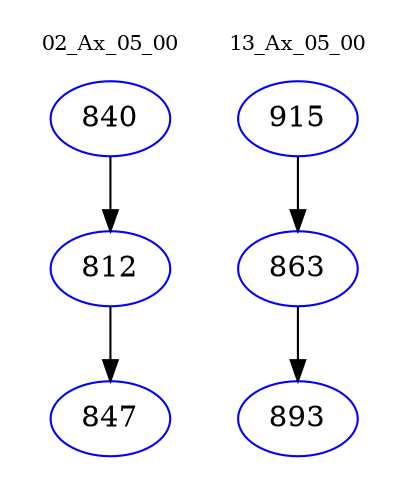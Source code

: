 digraph{
subgraph cluster_0 {
color = white
label = "02_Ax_05_00";
fontsize=10;
T0_840 [label="840", color="blue"]
T0_840 -> T0_812 [color="black"]
T0_812 [label="812", color="blue"]
T0_812 -> T0_847 [color="black"]
T0_847 [label="847", color="blue"]
}
subgraph cluster_1 {
color = white
label = "13_Ax_05_00";
fontsize=10;
T1_915 [label="915", color="blue"]
T1_915 -> T1_863 [color="black"]
T1_863 [label="863", color="blue"]
T1_863 -> T1_893 [color="black"]
T1_893 [label="893", color="blue"]
}
}
